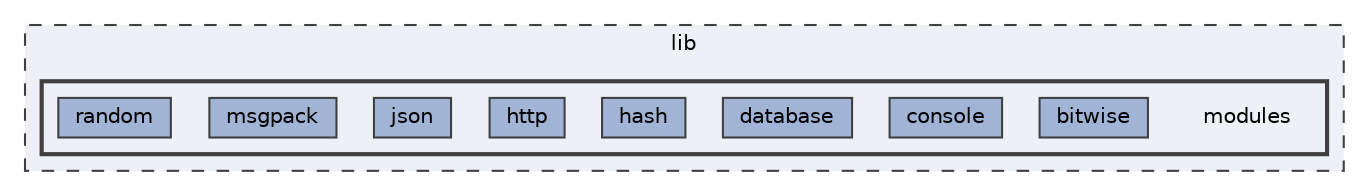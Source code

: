 digraph "/Users/fola/Documents/ArkScript/Ark/lib/modules"
{
 // INTERACTIVE_SVG=YES
 // LATEX_PDF_SIZE
  bgcolor="transparent";
  edge [fontname=Helvetica,fontsize=10,labelfontname=Helvetica,labelfontsize=10];
  node [fontname=Helvetica,fontsize=10,shape=box,height=0.2,width=0.4];
  compound=true
  subgraph clusterdir_97aefd0d527b934f1d99a682da8fe6a9 {
    graph [ bgcolor="#edf0f7", pencolor="grey25", label="lib", fontname=Helvetica,fontsize=10 style="filled,dashed", URL="dir_97aefd0d527b934f1d99a682da8fe6a9.html",tooltip=""]
  subgraph clusterdir_e1dbc8ba94a86723d4c32227b7c46099 {
    graph [ bgcolor="#edf0f7", pencolor="grey25", label="", fontname=Helvetica,fontsize=10 style="filled,bold", URL="dir_e1dbc8ba94a86723d4c32227b7c46099.html",tooltip=""]
    dir_e1dbc8ba94a86723d4c32227b7c46099 [shape=plaintext, label="modules"];
  dir_8584310505afb75ac10a7b4b1675b0ac [label="bitwise", fillcolor="#a2b4d6", color="grey25", style="filled", URL="dir_8584310505afb75ac10a7b4b1675b0ac.html",tooltip=""];
  dir_95a261deb93739da6a240249275cc0ab [label="console", fillcolor="#a2b4d6", color="grey25", style="filled", URL="dir_95a261deb93739da6a240249275cc0ab.html",tooltip=""];
  dir_5c05270cea261a52755753310e7173e9 [label="database", fillcolor="#a2b4d6", color="grey25", style="filled", URL="dir_5c05270cea261a52755753310e7173e9.html",tooltip=""];
  dir_579fba70baf66c8a598cfe6e4ebfcadd [label="hash", fillcolor="#a2b4d6", color="grey25", style="filled", URL="dir_579fba70baf66c8a598cfe6e4ebfcadd.html",tooltip=""];
  dir_e5f0f663a6e316f61ceb4338dd986015 [label="http", fillcolor="#a2b4d6", color="grey25", style="filled", URL="dir_e5f0f663a6e316f61ceb4338dd986015.html",tooltip=""];
  dir_1eebd4f5aeacda96ea69bb718c6307df [label="json", fillcolor="#a2b4d6", color="grey25", style="filled", URL="dir_1eebd4f5aeacda96ea69bb718c6307df.html",tooltip=""];
  dir_90d684f488063271c779a5731f248194 [label="msgpack", fillcolor="#a2b4d6", color="grey25", style="filled", URL="dir_90d684f488063271c779a5731f248194.html",tooltip=""];
  dir_d8411377429e990023c4fcdabdec29bc [label="random", fillcolor="#a2b4d6", color="grey25", style="filled", URL="dir_d8411377429e990023c4fcdabdec29bc.html",tooltip=""];
  }
  }
}
